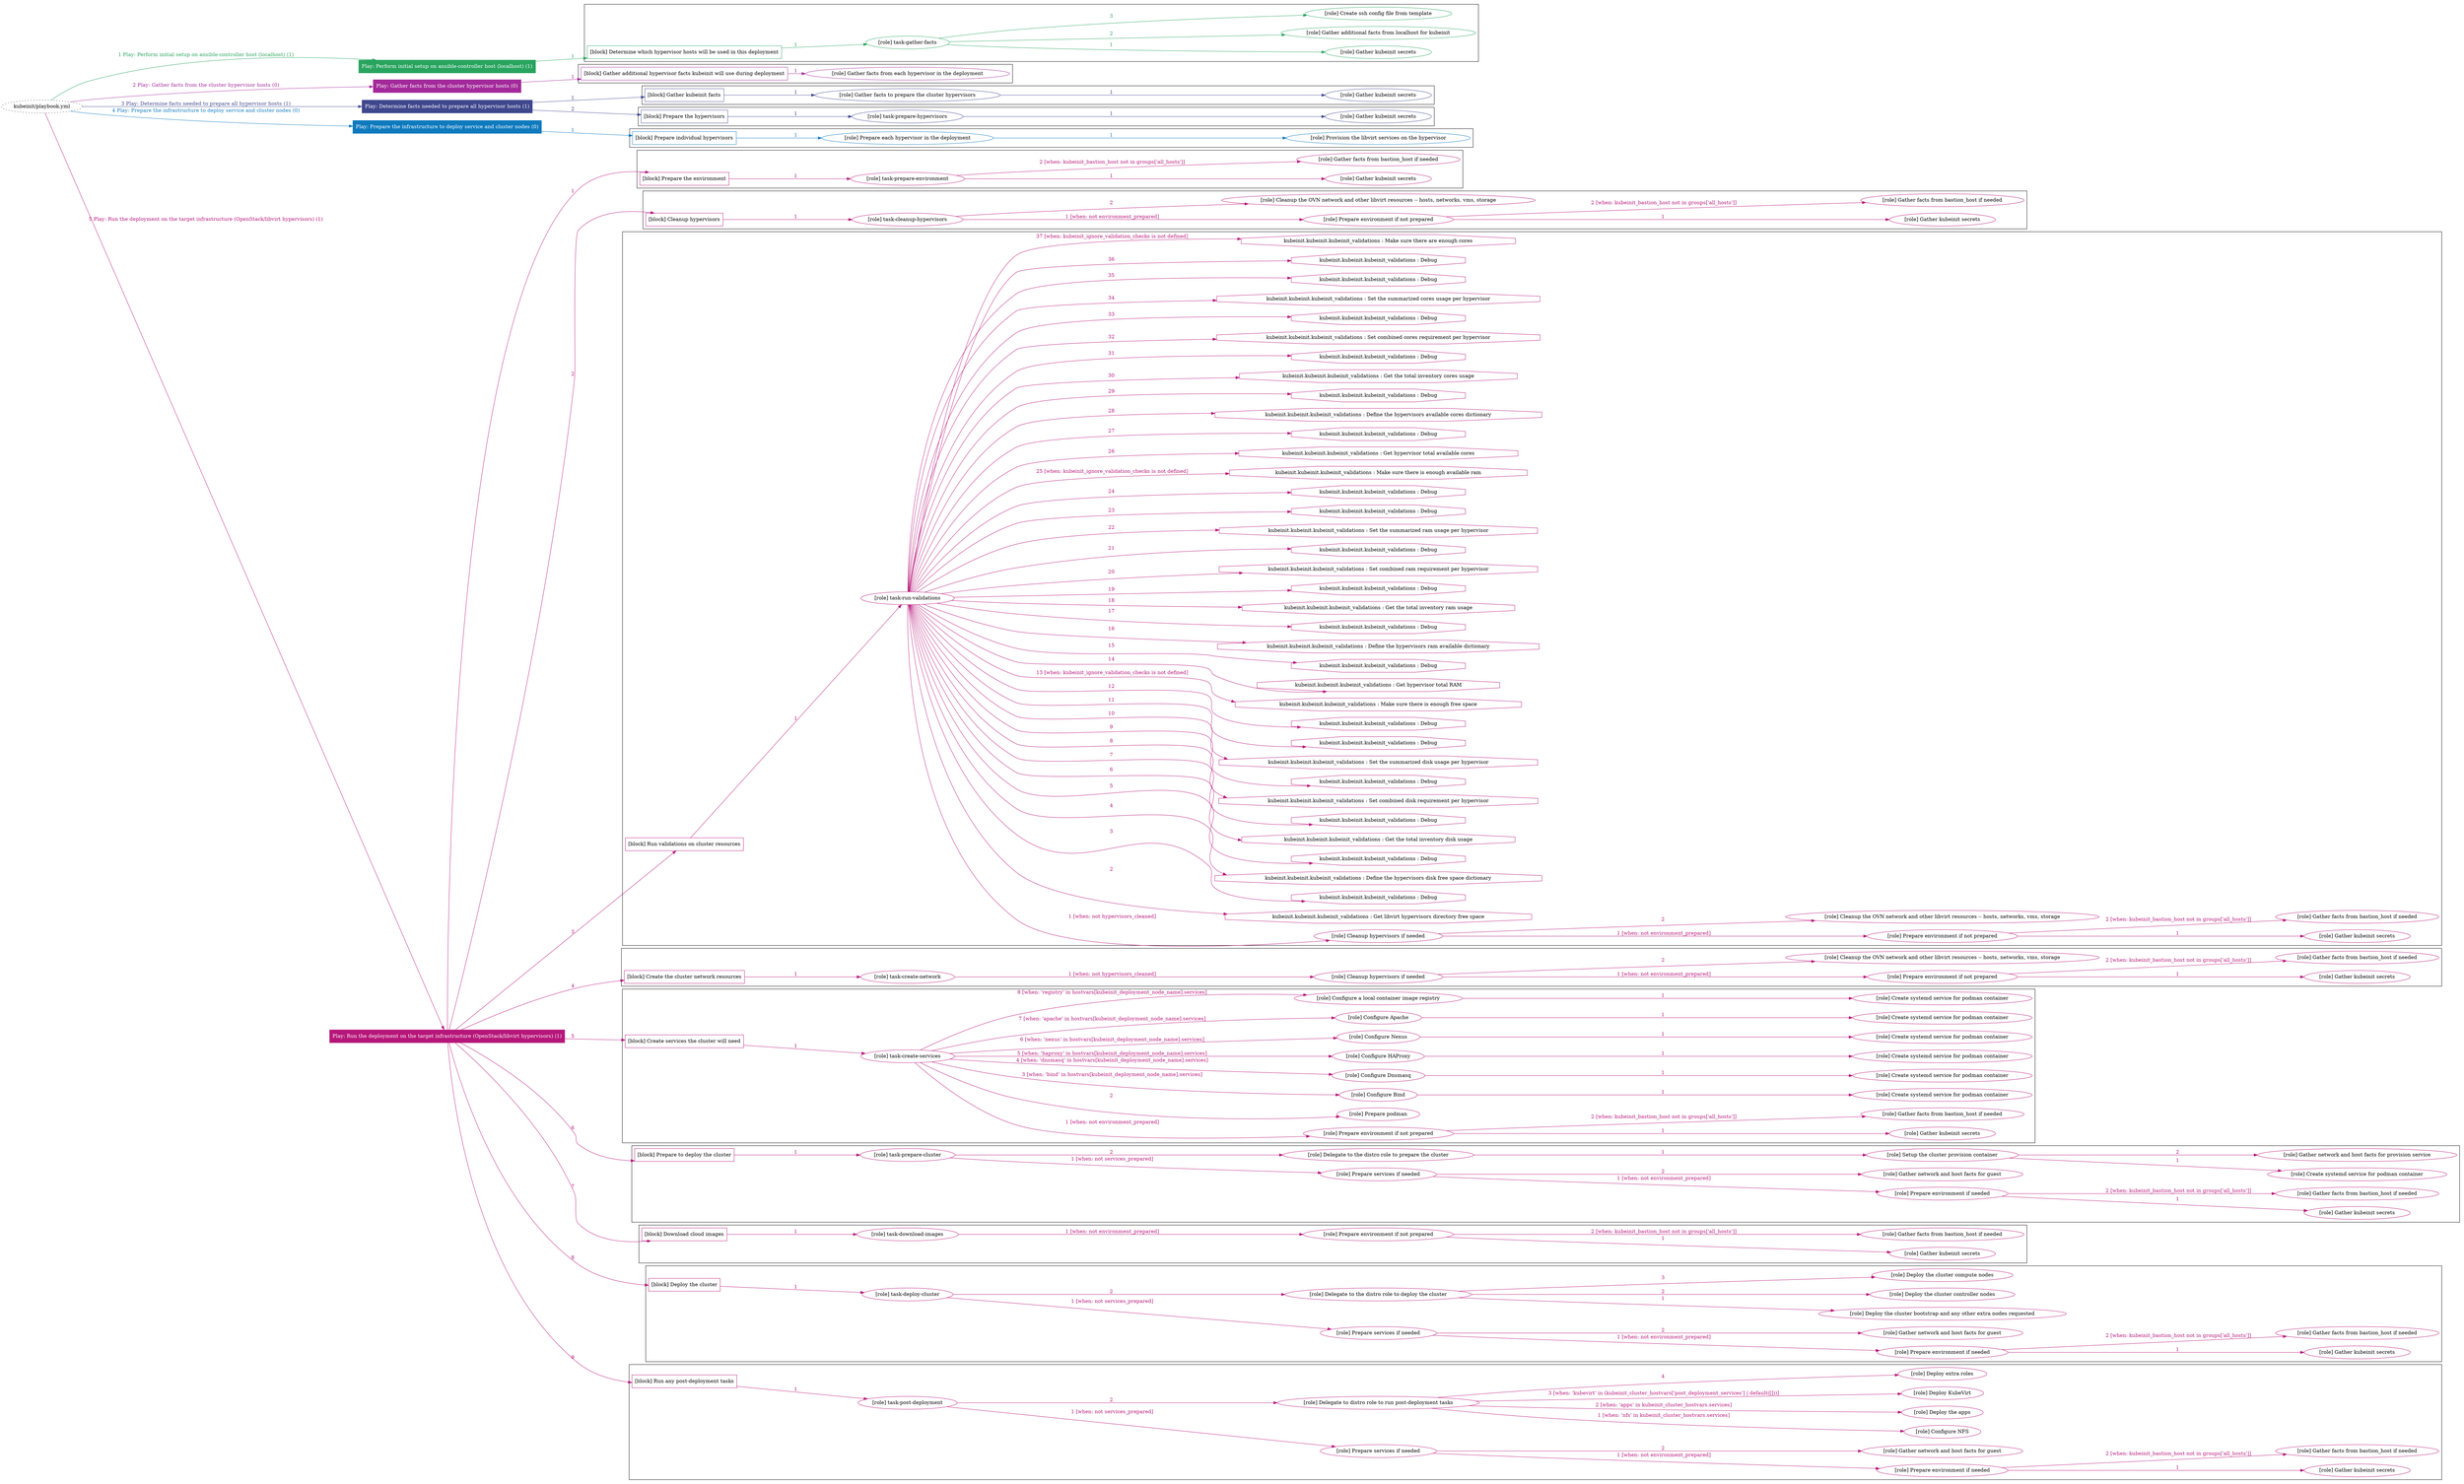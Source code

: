 digraph {
	graph [concentrate=true ordering=in rankdir=LR ratio=fill]
	edge [esep=5 sep=10]
	"kubeinit/playbook.yml" [URL="/home/runner/work/kubeinit/kubeinit/kubeinit/playbook.yml" id=playbook_e6bfa2d2 style=dotted]
	"kubeinit/playbook.yml" -> play_b04a9366 [label="1 Play: Perform initial setup on ansible-controller host (localhost) (1)" color="#28a45e" fontcolor="#28a45e" id=edge_play_b04a9366 labeltooltip="1 Play: Perform initial setup on ansible-controller host (localhost) (1)" tooltip="1 Play: Perform initial setup on ansible-controller host (localhost) (1)"]
	subgraph "Play: Perform initial setup on ansible-controller host (localhost) (1)" {
		play_b04a9366 [label="Play: Perform initial setup on ansible-controller host (localhost) (1)" URL="/home/runner/work/kubeinit/kubeinit/kubeinit/playbook.yml" color="#28a45e" fontcolor="#ffffff" id=play_b04a9366 shape=box style=filled tooltip=localhost]
		play_b04a9366 -> block_d335343f [label=1 color="#28a45e" fontcolor="#28a45e" id=edge_block_d335343f labeltooltip=1 tooltip=1]
		subgraph cluster_block_d335343f {
			block_d335343f [label="[block] Determine which hypervisor hosts will be used in this deployment" URL="/home/runner/work/kubeinit/kubeinit/kubeinit/playbook.yml" color="#28a45e" id=block_d335343f labeltooltip="Determine which hypervisor hosts will be used in this deployment" shape=box tooltip="Determine which hypervisor hosts will be used in this deployment"]
			block_d335343f -> role_f5692b38 [label="1 " color="#28a45e" fontcolor="#28a45e" id=edge_role_f5692b38 labeltooltip="1 " tooltip="1 "]
			subgraph "task-gather-facts" {
				role_f5692b38 [label="[role] task-gather-facts" URL="/home/runner/work/kubeinit/kubeinit/kubeinit/playbook.yml" color="#28a45e" id=role_f5692b38 tooltip="task-gather-facts"]
				role_f5692b38 -> role_094fe4bb [label="1 " color="#28a45e" fontcolor="#28a45e" id=edge_role_094fe4bb labeltooltip="1 " tooltip="1 "]
				subgraph "Gather kubeinit secrets" {
					role_094fe4bb [label="[role] Gather kubeinit secrets" URL="/home/runner/.ansible/collections/ansible_collections/kubeinit/kubeinit/roles/kubeinit_prepare/tasks/build_hypervisors_group.yml" color="#28a45e" id=role_094fe4bb tooltip="Gather kubeinit secrets"]
				}
				role_f5692b38 -> role_6749f6db [label="2 " color="#28a45e" fontcolor="#28a45e" id=edge_role_6749f6db labeltooltip="2 " tooltip="2 "]
				subgraph "Gather additional facts from localhost for kubeinit" {
					role_6749f6db [label="[role] Gather additional facts from localhost for kubeinit" URL="/home/runner/.ansible/collections/ansible_collections/kubeinit/kubeinit/roles/kubeinit_prepare/tasks/build_hypervisors_group.yml" color="#28a45e" id=role_6749f6db tooltip="Gather additional facts from localhost for kubeinit"]
				}
				role_f5692b38 -> role_076e6ad9 [label="3 " color="#28a45e" fontcolor="#28a45e" id=edge_role_076e6ad9 labeltooltip="3 " tooltip="3 "]
				subgraph "Create ssh config file from template" {
					role_076e6ad9 [label="[role] Create ssh config file from template" URL="/home/runner/.ansible/collections/ansible_collections/kubeinit/kubeinit/roles/kubeinit_prepare/tasks/build_hypervisors_group.yml" color="#28a45e" id=role_076e6ad9 tooltip="Create ssh config file from template"]
				}
			}
		}
	}
	"kubeinit/playbook.yml" -> play_c9b60f80 [label="2 Play: Gather facts from the cluster hypervisor hosts (0)" color="#a3299a" fontcolor="#a3299a" id=edge_play_c9b60f80 labeltooltip="2 Play: Gather facts from the cluster hypervisor hosts (0)" tooltip="2 Play: Gather facts from the cluster hypervisor hosts (0)"]
	subgraph "Play: Gather facts from the cluster hypervisor hosts (0)" {
		play_c9b60f80 [label="Play: Gather facts from the cluster hypervisor hosts (0)" URL="/home/runner/work/kubeinit/kubeinit/kubeinit/playbook.yml" color="#a3299a" fontcolor="#ffffff" id=play_c9b60f80 shape=box style=filled tooltip="Play: Gather facts from the cluster hypervisor hosts (0)"]
		play_c9b60f80 -> block_8abf3089 [label=1 color="#a3299a" fontcolor="#a3299a" id=edge_block_8abf3089 labeltooltip=1 tooltip=1]
		subgraph cluster_block_8abf3089 {
			block_8abf3089 [label="[block] Gather additional hypervisor facts kubeinit will use during deployment" URL="/home/runner/work/kubeinit/kubeinit/kubeinit/playbook.yml" color="#a3299a" id=block_8abf3089 labeltooltip="Gather additional hypervisor facts kubeinit will use during deployment" shape=box tooltip="Gather additional hypervisor facts kubeinit will use during deployment"]
			block_8abf3089 -> role_ce29d127 [label="1 " color="#a3299a" fontcolor="#a3299a" id=edge_role_ce29d127 labeltooltip="1 " tooltip="1 "]
			subgraph "Gather facts from each hypervisor in the deployment" {
				role_ce29d127 [label="[role] Gather facts from each hypervisor in the deployment" URL="/home/runner/work/kubeinit/kubeinit/kubeinit/playbook.yml" color="#a3299a" id=role_ce29d127 tooltip="Gather facts from each hypervisor in the deployment"]
			}
		}
	}
	"kubeinit/playbook.yml" -> play_695e1549 [label="3 Play: Determine facts needed to prepare all hypervisor hosts (1)" color="#3f478d" fontcolor="#3f478d" id=edge_play_695e1549 labeltooltip="3 Play: Determine facts needed to prepare all hypervisor hosts (1)" tooltip="3 Play: Determine facts needed to prepare all hypervisor hosts (1)"]
	subgraph "Play: Determine facts needed to prepare all hypervisor hosts (1)" {
		play_695e1549 [label="Play: Determine facts needed to prepare all hypervisor hosts (1)" URL="/home/runner/work/kubeinit/kubeinit/kubeinit/playbook.yml" color="#3f478d" fontcolor="#ffffff" id=play_695e1549 shape=box style=filled tooltip=localhost]
		play_695e1549 -> block_63edd973 [label=1 color="#3f478d" fontcolor="#3f478d" id=edge_block_63edd973 labeltooltip=1 tooltip=1]
		subgraph cluster_block_63edd973 {
			block_63edd973 [label="[block] Gather kubeinit facts" URL="/home/runner/work/kubeinit/kubeinit/kubeinit/playbook.yml" color="#3f478d" id=block_63edd973 labeltooltip="Gather kubeinit facts" shape=box tooltip="Gather kubeinit facts"]
			block_63edd973 -> role_16f7d232 [label="1 " color="#3f478d" fontcolor="#3f478d" id=edge_role_16f7d232 labeltooltip="1 " tooltip="1 "]
			subgraph "Gather facts to prepare the cluster hypervisors" {
				role_16f7d232 [label="[role] Gather facts to prepare the cluster hypervisors" URL="/home/runner/work/kubeinit/kubeinit/kubeinit/playbook.yml" color="#3f478d" id=role_16f7d232 tooltip="Gather facts to prepare the cluster hypervisors"]
				role_16f7d232 -> role_3a427b8f [label="1 " color="#3f478d" fontcolor="#3f478d" id=edge_role_3a427b8f labeltooltip="1 " tooltip="1 "]
				subgraph "Gather kubeinit secrets" {
					role_3a427b8f [label="[role] Gather kubeinit secrets" URL="/home/runner/.ansible/collections/ansible_collections/kubeinit/kubeinit/roles/kubeinit_prepare/tasks/gather_kubeinit_facts.yml" color="#3f478d" id=role_3a427b8f tooltip="Gather kubeinit secrets"]
				}
			}
		}
		play_695e1549 -> block_fd74707a [label=2 color="#3f478d" fontcolor="#3f478d" id=edge_block_fd74707a labeltooltip=2 tooltip=2]
		subgraph cluster_block_fd74707a {
			block_fd74707a [label="[block] Prepare the hypervisors" URL="/home/runner/work/kubeinit/kubeinit/kubeinit/playbook.yml" color="#3f478d" id=block_fd74707a labeltooltip="Prepare the hypervisors" shape=box tooltip="Prepare the hypervisors"]
			block_fd74707a -> role_22b2c96d [label="1 " color="#3f478d" fontcolor="#3f478d" id=edge_role_22b2c96d labeltooltip="1 " tooltip="1 "]
			subgraph "task-prepare-hypervisors" {
				role_22b2c96d [label="[role] task-prepare-hypervisors" URL="/home/runner/work/kubeinit/kubeinit/kubeinit/playbook.yml" color="#3f478d" id=role_22b2c96d tooltip="task-prepare-hypervisors"]
				role_22b2c96d -> role_4b2fc77b [label="1 " color="#3f478d" fontcolor="#3f478d" id=edge_role_4b2fc77b labeltooltip="1 " tooltip="1 "]
				subgraph "Gather kubeinit secrets" {
					role_4b2fc77b [label="[role] Gather kubeinit secrets" URL="/home/runner/.ansible/collections/ansible_collections/kubeinit/kubeinit/roles/kubeinit_prepare/tasks/gather_kubeinit_facts.yml" color="#3f478d" id=role_4b2fc77b tooltip="Gather kubeinit secrets"]
				}
			}
		}
	}
	"kubeinit/playbook.yml" -> play_49542cb2 [label="4 Play: Prepare the infrastructure to deploy service and cluster nodes (0)" color="#0e7abe" fontcolor="#0e7abe" id=edge_play_49542cb2 labeltooltip="4 Play: Prepare the infrastructure to deploy service and cluster nodes (0)" tooltip="4 Play: Prepare the infrastructure to deploy service and cluster nodes (0)"]
	subgraph "Play: Prepare the infrastructure to deploy service and cluster nodes (0)" {
		play_49542cb2 [label="Play: Prepare the infrastructure to deploy service and cluster nodes (0)" URL="/home/runner/work/kubeinit/kubeinit/kubeinit/playbook.yml" color="#0e7abe" fontcolor="#ffffff" id=play_49542cb2 shape=box style=filled tooltip="Play: Prepare the infrastructure to deploy service and cluster nodes (0)"]
		play_49542cb2 -> block_9b1c5018 [label=1 color="#0e7abe" fontcolor="#0e7abe" id=edge_block_9b1c5018 labeltooltip=1 tooltip=1]
		subgraph cluster_block_9b1c5018 {
			block_9b1c5018 [label="[block] Prepare individual hypervisors" URL="/home/runner/work/kubeinit/kubeinit/kubeinit/playbook.yml" color="#0e7abe" id=block_9b1c5018 labeltooltip="Prepare individual hypervisors" shape=box tooltip="Prepare individual hypervisors"]
			block_9b1c5018 -> role_f9c0b212 [label="1 " color="#0e7abe" fontcolor="#0e7abe" id=edge_role_f9c0b212 labeltooltip="1 " tooltip="1 "]
			subgraph "Prepare each hypervisor in the deployment" {
				role_f9c0b212 [label="[role] Prepare each hypervisor in the deployment" URL="/home/runner/work/kubeinit/kubeinit/kubeinit/playbook.yml" color="#0e7abe" id=role_f9c0b212 tooltip="Prepare each hypervisor in the deployment"]
				role_f9c0b212 -> role_4a016351 [label="1 " color="#0e7abe" fontcolor="#0e7abe" id=edge_role_4a016351 labeltooltip="1 " tooltip="1 "]
				subgraph "Provision the libvirt services on the hypervisor" {
					role_4a016351 [label="[role] Provision the libvirt services on the hypervisor" URL="/home/runner/.ansible/collections/ansible_collections/kubeinit/kubeinit/roles/kubeinit_prepare/tasks/prepare_hypervisor.yml" color="#0e7abe" id=role_4a016351 tooltip="Provision the libvirt services on the hypervisor"]
				}
			}
		}
	}
	"kubeinit/playbook.yml" -> play_d7a20b52 [label="5 Play: Run the deployment on the target infrastructure (OpenStack/libvirt hypervisors) (1)" color="#b61679" fontcolor="#b61679" id=edge_play_d7a20b52 labeltooltip="5 Play: Run the deployment on the target infrastructure (OpenStack/libvirt hypervisors) (1)" tooltip="5 Play: Run the deployment on the target infrastructure (OpenStack/libvirt hypervisors) (1)"]
	subgraph "Play: Run the deployment on the target infrastructure (OpenStack/libvirt hypervisors) (1)" {
		play_d7a20b52 [label="Play: Run the deployment on the target infrastructure (OpenStack/libvirt hypervisors) (1)" URL="/home/runner/work/kubeinit/kubeinit/kubeinit/playbook.yml" color="#b61679" fontcolor="#ffffff" id=play_d7a20b52 shape=box style=filled tooltip=localhost]
		play_d7a20b52 -> block_7764e6ad [label=1 color="#b61679" fontcolor="#b61679" id=edge_block_7764e6ad labeltooltip=1 tooltip=1]
		subgraph cluster_block_7764e6ad {
			block_7764e6ad [label="[block] Prepare the environment" URL="/home/runner/work/kubeinit/kubeinit/kubeinit/playbook.yml" color="#b61679" id=block_7764e6ad labeltooltip="Prepare the environment" shape=box tooltip="Prepare the environment"]
			block_7764e6ad -> role_11f5e1ef [label="1 " color="#b61679" fontcolor="#b61679" id=edge_role_11f5e1ef labeltooltip="1 " tooltip="1 "]
			subgraph "task-prepare-environment" {
				role_11f5e1ef [label="[role] task-prepare-environment" URL="/home/runner/work/kubeinit/kubeinit/kubeinit/playbook.yml" color="#b61679" id=role_11f5e1ef tooltip="task-prepare-environment"]
				role_11f5e1ef -> role_c39b11d0 [label="1 " color="#b61679" fontcolor="#b61679" id=edge_role_c39b11d0 labeltooltip="1 " tooltip="1 "]
				subgraph "Gather kubeinit secrets" {
					role_c39b11d0 [label="[role] Gather kubeinit secrets" URL="/home/runner/.ansible/collections/ansible_collections/kubeinit/kubeinit/roles/kubeinit_prepare/tasks/gather_kubeinit_facts.yml" color="#b61679" id=role_c39b11d0 tooltip="Gather kubeinit secrets"]
				}
				role_11f5e1ef -> role_1ea3dee7 [label="2 [when: kubeinit_bastion_host not in groups['all_hosts']]" color="#b61679" fontcolor="#b61679" id=edge_role_1ea3dee7 labeltooltip="2 [when: kubeinit_bastion_host not in groups['all_hosts']]" tooltip="2 [when: kubeinit_bastion_host not in groups['all_hosts']]"]
				subgraph "Gather facts from bastion_host if needed" {
					role_1ea3dee7 [label="[role] Gather facts from bastion_host if needed" URL="/home/runner/.ansible/collections/ansible_collections/kubeinit/kubeinit/roles/kubeinit_prepare/tasks/main.yml" color="#b61679" id=role_1ea3dee7 tooltip="Gather facts from bastion_host if needed"]
				}
			}
		}
		play_d7a20b52 -> block_71cde802 [label=2 color="#b61679" fontcolor="#b61679" id=edge_block_71cde802 labeltooltip=2 tooltip=2]
		subgraph cluster_block_71cde802 {
			block_71cde802 [label="[block] Cleanup hypervisors" URL="/home/runner/work/kubeinit/kubeinit/kubeinit/playbook.yml" color="#b61679" id=block_71cde802 labeltooltip="Cleanup hypervisors" shape=box tooltip="Cleanup hypervisors"]
			block_71cde802 -> role_22c87211 [label="1 " color="#b61679" fontcolor="#b61679" id=edge_role_22c87211 labeltooltip="1 " tooltip="1 "]
			subgraph "task-cleanup-hypervisors" {
				role_22c87211 [label="[role] task-cleanup-hypervisors" URL="/home/runner/work/kubeinit/kubeinit/kubeinit/playbook.yml" color="#b61679" id=role_22c87211 tooltip="task-cleanup-hypervisors"]
				role_22c87211 -> role_91f86f83 [label="1 [when: not environment_prepared]" color="#b61679" fontcolor="#b61679" id=edge_role_91f86f83 labeltooltip="1 [when: not environment_prepared]" tooltip="1 [when: not environment_prepared]"]
				subgraph "Prepare environment if not prepared" {
					role_91f86f83 [label="[role] Prepare environment if not prepared" URL="/home/runner/.ansible/collections/ansible_collections/kubeinit/kubeinit/roles/kubeinit_libvirt/tasks/cleanup_hypervisors.yml" color="#b61679" id=role_91f86f83 tooltip="Prepare environment if not prepared"]
					role_91f86f83 -> role_3ed212c9 [label="1 " color="#b61679" fontcolor="#b61679" id=edge_role_3ed212c9 labeltooltip="1 " tooltip="1 "]
					subgraph "Gather kubeinit secrets" {
						role_3ed212c9 [label="[role] Gather kubeinit secrets" URL="/home/runner/.ansible/collections/ansible_collections/kubeinit/kubeinit/roles/kubeinit_prepare/tasks/gather_kubeinit_facts.yml" color="#b61679" id=role_3ed212c9 tooltip="Gather kubeinit secrets"]
					}
					role_91f86f83 -> role_45d061ad [label="2 [when: kubeinit_bastion_host not in groups['all_hosts']]" color="#b61679" fontcolor="#b61679" id=edge_role_45d061ad labeltooltip="2 [when: kubeinit_bastion_host not in groups['all_hosts']]" tooltip="2 [when: kubeinit_bastion_host not in groups['all_hosts']]"]
					subgraph "Gather facts from bastion_host if needed" {
						role_45d061ad [label="[role] Gather facts from bastion_host if needed" URL="/home/runner/.ansible/collections/ansible_collections/kubeinit/kubeinit/roles/kubeinit_prepare/tasks/main.yml" color="#b61679" id=role_45d061ad tooltip="Gather facts from bastion_host if needed"]
					}
				}
				role_22c87211 -> role_b949ef75 [label="2 " color="#b61679" fontcolor="#b61679" id=edge_role_b949ef75 labeltooltip="2 " tooltip="2 "]
				subgraph "Cleanup the OVN network and other libvirt resources -- hosts, networks, vms, storage" {
					role_b949ef75 [label="[role] Cleanup the OVN network and other libvirt resources -- hosts, networks, vms, storage" URL="/home/runner/.ansible/collections/ansible_collections/kubeinit/kubeinit/roles/kubeinit_libvirt/tasks/cleanup_hypervisors.yml" color="#b61679" id=role_b949ef75 tooltip="Cleanup the OVN network and other libvirt resources -- hosts, networks, vms, storage"]
				}
			}
		}
		play_d7a20b52 -> block_410a92dc [label=3 color="#b61679" fontcolor="#b61679" id=edge_block_410a92dc labeltooltip=3 tooltip=3]
		subgraph cluster_block_410a92dc {
			block_410a92dc [label="[block] Run validations on cluster resources" URL="/home/runner/work/kubeinit/kubeinit/kubeinit/playbook.yml" color="#b61679" id=block_410a92dc labeltooltip="Run validations on cluster resources" shape=box tooltip="Run validations on cluster resources"]
			block_410a92dc -> role_cf5a5da4 [label="1 " color="#b61679" fontcolor="#b61679" id=edge_role_cf5a5da4 labeltooltip="1 " tooltip="1 "]
			subgraph "task-run-validations" {
				role_cf5a5da4 [label="[role] task-run-validations" URL="/home/runner/work/kubeinit/kubeinit/kubeinit/playbook.yml" color="#b61679" id=role_cf5a5da4 tooltip="task-run-validations"]
				role_cf5a5da4 -> role_b2236b1e [label="1 [when: not hypervisors_cleaned]" color="#b61679" fontcolor="#b61679" id=edge_role_b2236b1e labeltooltip="1 [when: not hypervisors_cleaned]" tooltip="1 [when: not hypervisors_cleaned]"]
				subgraph "Cleanup hypervisors if needed" {
					role_b2236b1e [label="[role] Cleanup hypervisors if needed" URL="/home/runner/.ansible/collections/ansible_collections/kubeinit/kubeinit/roles/kubeinit_validations/tasks/main.yml" color="#b61679" id=role_b2236b1e tooltip="Cleanup hypervisors if needed"]
					role_b2236b1e -> role_6307aad8 [label="1 [when: not environment_prepared]" color="#b61679" fontcolor="#b61679" id=edge_role_6307aad8 labeltooltip="1 [when: not environment_prepared]" tooltip="1 [when: not environment_prepared]"]
					subgraph "Prepare environment if not prepared" {
						role_6307aad8 [label="[role] Prepare environment if not prepared" URL="/home/runner/.ansible/collections/ansible_collections/kubeinit/kubeinit/roles/kubeinit_libvirt/tasks/cleanup_hypervisors.yml" color="#b61679" id=role_6307aad8 tooltip="Prepare environment if not prepared"]
						role_6307aad8 -> role_187c7ccc [label="1 " color="#b61679" fontcolor="#b61679" id=edge_role_187c7ccc labeltooltip="1 " tooltip="1 "]
						subgraph "Gather kubeinit secrets" {
							role_187c7ccc [label="[role] Gather kubeinit secrets" URL="/home/runner/.ansible/collections/ansible_collections/kubeinit/kubeinit/roles/kubeinit_prepare/tasks/gather_kubeinit_facts.yml" color="#b61679" id=role_187c7ccc tooltip="Gather kubeinit secrets"]
						}
						role_6307aad8 -> role_ad2d64ce [label="2 [when: kubeinit_bastion_host not in groups['all_hosts']]" color="#b61679" fontcolor="#b61679" id=edge_role_ad2d64ce labeltooltip="2 [when: kubeinit_bastion_host not in groups['all_hosts']]" tooltip="2 [when: kubeinit_bastion_host not in groups['all_hosts']]"]
						subgraph "Gather facts from bastion_host if needed" {
							role_ad2d64ce [label="[role] Gather facts from bastion_host if needed" URL="/home/runner/.ansible/collections/ansible_collections/kubeinit/kubeinit/roles/kubeinit_prepare/tasks/main.yml" color="#b61679" id=role_ad2d64ce tooltip="Gather facts from bastion_host if needed"]
						}
					}
					role_b2236b1e -> role_c15d4be9 [label="2 " color="#b61679" fontcolor="#b61679" id=edge_role_c15d4be9 labeltooltip="2 " tooltip="2 "]
					subgraph "Cleanup the OVN network and other libvirt resources -- hosts, networks, vms, storage" {
						role_c15d4be9 [label="[role] Cleanup the OVN network and other libvirt resources -- hosts, networks, vms, storage" URL="/home/runner/.ansible/collections/ansible_collections/kubeinit/kubeinit/roles/kubeinit_libvirt/tasks/cleanup_hypervisors.yml" color="#b61679" id=role_c15d4be9 tooltip="Cleanup the OVN network and other libvirt resources -- hosts, networks, vms, storage"]
					}
				}
				task_04ae4f77 [label="kubeinit.kubeinit.kubeinit_validations : Get libvirt hypervisors directory free space" URL="/home/runner/.ansible/collections/ansible_collections/kubeinit/kubeinit/roles/kubeinit_validations/tasks/10_libvirt_free_space.yml" color="#b61679" id=task_04ae4f77 shape=octagon tooltip="kubeinit.kubeinit.kubeinit_validations : Get libvirt hypervisors directory free space"]
				role_cf5a5da4 -> task_04ae4f77 [label="2 " color="#b61679" fontcolor="#b61679" id=edge_task_04ae4f77 labeltooltip="2 " tooltip="2 "]
				task_4c6c6425 [label="kubeinit.kubeinit.kubeinit_validations : Debug" URL="/home/runner/.ansible/collections/ansible_collections/kubeinit/kubeinit/roles/kubeinit_validations/tasks/10_libvirt_free_space.yml" color="#b61679" id=task_4c6c6425 shape=octagon tooltip="kubeinit.kubeinit.kubeinit_validations : Debug"]
				role_cf5a5da4 -> task_4c6c6425 [label="3 " color="#b61679" fontcolor="#b61679" id=edge_task_4c6c6425 labeltooltip="3 " tooltip="3 "]
				task_d00cb1d9 [label="kubeinit.kubeinit.kubeinit_validations : Define the hypervisors disk free space dictionary" URL="/home/runner/.ansible/collections/ansible_collections/kubeinit/kubeinit/roles/kubeinit_validations/tasks/10_libvirt_free_space.yml" color="#b61679" id=task_d00cb1d9 shape=octagon tooltip="kubeinit.kubeinit.kubeinit_validations : Define the hypervisors disk free space dictionary"]
				role_cf5a5da4 -> task_d00cb1d9 [label="4 " color="#b61679" fontcolor="#b61679" id=edge_task_d00cb1d9 labeltooltip="4 " tooltip="4 "]
				task_a33239f2 [label="kubeinit.kubeinit.kubeinit_validations : Debug" URL="/home/runner/.ansible/collections/ansible_collections/kubeinit/kubeinit/roles/kubeinit_validations/tasks/10_libvirt_free_space.yml" color="#b61679" id=task_a33239f2 shape=octagon tooltip="kubeinit.kubeinit.kubeinit_validations : Debug"]
				role_cf5a5da4 -> task_a33239f2 [label="5 " color="#b61679" fontcolor="#b61679" id=edge_task_a33239f2 labeltooltip="5 " tooltip="5 "]
				task_2438305c [label="kubeinit.kubeinit.kubeinit_validations : Get the total inventory disk usage" URL="/home/runner/.ansible/collections/ansible_collections/kubeinit/kubeinit/roles/kubeinit_validations/tasks/10_libvirt_free_space.yml" color="#b61679" id=task_2438305c shape=octagon tooltip="kubeinit.kubeinit.kubeinit_validations : Get the total inventory disk usage"]
				role_cf5a5da4 -> task_2438305c [label="6 " color="#b61679" fontcolor="#b61679" id=edge_task_2438305c labeltooltip="6 " tooltip="6 "]
				task_526b9b1f [label="kubeinit.kubeinit.kubeinit_validations : Debug" URL="/home/runner/.ansible/collections/ansible_collections/kubeinit/kubeinit/roles/kubeinit_validations/tasks/10_libvirt_free_space.yml" color="#b61679" id=task_526b9b1f shape=octagon tooltip="kubeinit.kubeinit.kubeinit_validations : Debug"]
				role_cf5a5da4 -> task_526b9b1f [label="7 " color="#b61679" fontcolor="#b61679" id=edge_task_526b9b1f labeltooltip="7 " tooltip="7 "]
				task_0712e93e [label="kubeinit.kubeinit.kubeinit_validations : Set combined disk requirement per hypervisor" URL="/home/runner/.ansible/collections/ansible_collections/kubeinit/kubeinit/roles/kubeinit_validations/tasks/10_libvirt_free_space.yml" color="#b61679" id=task_0712e93e shape=octagon tooltip="kubeinit.kubeinit.kubeinit_validations : Set combined disk requirement per hypervisor"]
				role_cf5a5da4 -> task_0712e93e [label="8 " color="#b61679" fontcolor="#b61679" id=edge_task_0712e93e labeltooltip="8 " tooltip="8 "]
				task_6ad672fb [label="kubeinit.kubeinit.kubeinit_validations : Debug" URL="/home/runner/.ansible/collections/ansible_collections/kubeinit/kubeinit/roles/kubeinit_validations/tasks/10_libvirt_free_space.yml" color="#b61679" id=task_6ad672fb shape=octagon tooltip="kubeinit.kubeinit.kubeinit_validations : Debug"]
				role_cf5a5da4 -> task_6ad672fb [label="9 " color="#b61679" fontcolor="#b61679" id=edge_task_6ad672fb labeltooltip="9 " tooltip="9 "]
				task_82fa4b3e [label="kubeinit.kubeinit.kubeinit_validations : Set the summarized disk usage per hypervisor" URL="/home/runner/.ansible/collections/ansible_collections/kubeinit/kubeinit/roles/kubeinit_validations/tasks/10_libvirt_free_space.yml" color="#b61679" id=task_82fa4b3e shape=octagon tooltip="kubeinit.kubeinit.kubeinit_validations : Set the summarized disk usage per hypervisor"]
				role_cf5a5da4 -> task_82fa4b3e [label="10 " color="#b61679" fontcolor="#b61679" id=edge_task_82fa4b3e labeltooltip="10 " tooltip="10 "]
				task_d19305dd [label="kubeinit.kubeinit.kubeinit_validations : Debug" URL="/home/runner/.ansible/collections/ansible_collections/kubeinit/kubeinit/roles/kubeinit_validations/tasks/10_libvirt_free_space.yml" color="#b61679" id=task_d19305dd shape=octagon tooltip="kubeinit.kubeinit.kubeinit_validations : Debug"]
				role_cf5a5da4 -> task_d19305dd [label="11 " color="#b61679" fontcolor="#b61679" id=edge_task_d19305dd labeltooltip="11 " tooltip="11 "]
				task_02bdc1c9 [label="kubeinit.kubeinit.kubeinit_validations : Debug" URL="/home/runner/.ansible/collections/ansible_collections/kubeinit/kubeinit/roles/kubeinit_validations/tasks/10_libvirt_free_space.yml" color="#b61679" id=task_02bdc1c9 shape=octagon tooltip="kubeinit.kubeinit.kubeinit_validations : Debug"]
				role_cf5a5da4 -> task_02bdc1c9 [label="12 " color="#b61679" fontcolor="#b61679" id=edge_task_02bdc1c9 labeltooltip="12 " tooltip="12 "]
				task_2045b6d0 [label="kubeinit.kubeinit.kubeinit_validations : Make sure there is enough free space" URL="/home/runner/.ansible/collections/ansible_collections/kubeinit/kubeinit/roles/kubeinit_validations/tasks/10_libvirt_free_space.yml" color="#b61679" id=task_2045b6d0 shape=octagon tooltip="kubeinit.kubeinit.kubeinit_validations : Make sure there is enough free space"]
				role_cf5a5da4 -> task_2045b6d0 [label="13 [when: kubeinit_ignore_validation_checks is not defined]" color="#b61679" fontcolor="#b61679" id=edge_task_2045b6d0 labeltooltip="13 [when: kubeinit_ignore_validation_checks is not defined]" tooltip="13 [when: kubeinit_ignore_validation_checks is not defined]"]
				task_06a3e96c [label="kubeinit.kubeinit.kubeinit_validations : Get hypervisor total RAM" URL="/home/runner/.ansible/collections/ansible_collections/kubeinit/kubeinit/roles/kubeinit_validations/tasks/20_libvirt_available_ram.yml" color="#b61679" id=task_06a3e96c shape=octagon tooltip="kubeinit.kubeinit.kubeinit_validations : Get hypervisor total RAM"]
				role_cf5a5da4 -> task_06a3e96c [label="14 " color="#b61679" fontcolor="#b61679" id=edge_task_06a3e96c labeltooltip="14 " tooltip="14 "]
				task_510528bd [label="kubeinit.kubeinit.kubeinit_validations : Debug" URL="/home/runner/.ansible/collections/ansible_collections/kubeinit/kubeinit/roles/kubeinit_validations/tasks/20_libvirt_available_ram.yml" color="#b61679" id=task_510528bd shape=octagon tooltip="kubeinit.kubeinit.kubeinit_validations : Debug"]
				role_cf5a5da4 -> task_510528bd [label="15 " color="#b61679" fontcolor="#b61679" id=edge_task_510528bd labeltooltip="15 " tooltip="15 "]
				task_a6593ae3 [label="kubeinit.kubeinit.kubeinit_validations : Define the hypervisors ram available dictionary" URL="/home/runner/.ansible/collections/ansible_collections/kubeinit/kubeinit/roles/kubeinit_validations/tasks/20_libvirt_available_ram.yml" color="#b61679" id=task_a6593ae3 shape=octagon tooltip="kubeinit.kubeinit.kubeinit_validations : Define the hypervisors ram available dictionary"]
				role_cf5a5da4 -> task_a6593ae3 [label="16 " color="#b61679" fontcolor="#b61679" id=edge_task_a6593ae3 labeltooltip="16 " tooltip="16 "]
				task_54ec629a [label="kubeinit.kubeinit.kubeinit_validations : Debug" URL="/home/runner/.ansible/collections/ansible_collections/kubeinit/kubeinit/roles/kubeinit_validations/tasks/20_libvirt_available_ram.yml" color="#b61679" id=task_54ec629a shape=octagon tooltip="kubeinit.kubeinit.kubeinit_validations : Debug"]
				role_cf5a5da4 -> task_54ec629a [label="17 " color="#b61679" fontcolor="#b61679" id=edge_task_54ec629a labeltooltip="17 " tooltip="17 "]
				task_e6f8f432 [label="kubeinit.kubeinit.kubeinit_validations : Get the total inventory ram usage" URL="/home/runner/.ansible/collections/ansible_collections/kubeinit/kubeinit/roles/kubeinit_validations/tasks/20_libvirt_available_ram.yml" color="#b61679" id=task_e6f8f432 shape=octagon tooltip="kubeinit.kubeinit.kubeinit_validations : Get the total inventory ram usage"]
				role_cf5a5da4 -> task_e6f8f432 [label="18 " color="#b61679" fontcolor="#b61679" id=edge_task_e6f8f432 labeltooltip="18 " tooltip="18 "]
				task_a98c476d [label="kubeinit.kubeinit.kubeinit_validations : Debug" URL="/home/runner/.ansible/collections/ansible_collections/kubeinit/kubeinit/roles/kubeinit_validations/tasks/20_libvirt_available_ram.yml" color="#b61679" id=task_a98c476d shape=octagon tooltip="kubeinit.kubeinit.kubeinit_validations : Debug"]
				role_cf5a5da4 -> task_a98c476d [label="19 " color="#b61679" fontcolor="#b61679" id=edge_task_a98c476d labeltooltip="19 " tooltip="19 "]
				task_160aba36 [label="kubeinit.kubeinit.kubeinit_validations : Set combined ram requirement per hypervisor" URL="/home/runner/.ansible/collections/ansible_collections/kubeinit/kubeinit/roles/kubeinit_validations/tasks/20_libvirt_available_ram.yml" color="#b61679" id=task_160aba36 shape=octagon tooltip="kubeinit.kubeinit.kubeinit_validations : Set combined ram requirement per hypervisor"]
				role_cf5a5da4 -> task_160aba36 [label="20 " color="#b61679" fontcolor="#b61679" id=edge_task_160aba36 labeltooltip="20 " tooltip="20 "]
				task_8a6d557e [label="kubeinit.kubeinit.kubeinit_validations : Debug" URL="/home/runner/.ansible/collections/ansible_collections/kubeinit/kubeinit/roles/kubeinit_validations/tasks/20_libvirt_available_ram.yml" color="#b61679" id=task_8a6d557e shape=octagon tooltip="kubeinit.kubeinit.kubeinit_validations : Debug"]
				role_cf5a5da4 -> task_8a6d557e [label="21 " color="#b61679" fontcolor="#b61679" id=edge_task_8a6d557e labeltooltip="21 " tooltip="21 "]
				task_8bbd196c [label="kubeinit.kubeinit.kubeinit_validations : Set the summarized ram usage per hypervisor" URL="/home/runner/.ansible/collections/ansible_collections/kubeinit/kubeinit/roles/kubeinit_validations/tasks/20_libvirt_available_ram.yml" color="#b61679" id=task_8bbd196c shape=octagon tooltip="kubeinit.kubeinit.kubeinit_validations : Set the summarized ram usage per hypervisor"]
				role_cf5a5da4 -> task_8bbd196c [label="22 " color="#b61679" fontcolor="#b61679" id=edge_task_8bbd196c labeltooltip="22 " tooltip="22 "]
				task_981a0e07 [label="kubeinit.kubeinit.kubeinit_validations : Debug" URL="/home/runner/.ansible/collections/ansible_collections/kubeinit/kubeinit/roles/kubeinit_validations/tasks/20_libvirt_available_ram.yml" color="#b61679" id=task_981a0e07 shape=octagon tooltip="kubeinit.kubeinit.kubeinit_validations : Debug"]
				role_cf5a5da4 -> task_981a0e07 [label="23 " color="#b61679" fontcolor="#b61679" id=edge_task_981a0e07 labeltooltip="23 " tooltip="23 "]
				task_917573d2 [label="kubeinit.kubeinit.kubeinit_validations : Debug" URL="/home/runner/.ansible/collections/ansible_collections/kubeinit/kubeinit/roles/kubeinit_validations/tasks/20_libvirt_available_ram.yml" color="#b61679" id=task_917573d2 shape=octagon tooltip="kubeinit.kubeinit.kubeinit_validations : Debug"]
				role_cf5a5da4 -> task_917573d2 [label="24 " color="#b61679" fontcolor="#b61679" id=edge_task_917573d2 labeltooltip="24 " tooltip="24 "]
				task_1f7040fd [label="kubeinit.kubeinit.kubeinit_validations : Make sure there is enough available ram" URL="/home/runner/.ansible/collections/ansible_collections/kubeinit/kubeinit/roles/kubeinit_validations/tasks/20_libvirt_available_ram.yml" color="#b61679" id=task_1f7040fd shape=octagon tooltip="kubeinit.kubeinit.kubeinit_validations : Make sure there is enough available ram"]
				role_cf5a5da4 -> task_1f7040fd [label="25 [when: kubeinit_ignore_validation_checks is not defined]" color="#b61679" fontcolor="#b61679" id=edge_task_1f7040fd labeltooltip="25 [when: kubeinit_ignore_validation_checks is not defined]" tooltip="25 [when: kubeinit_ignore_validation_checks is not defined]"]
				task_12ac1a9b [label="kubeinit.kubeinit.kubeinit_validations : Get hypervisor total available cores" URL="/home/runner/.ansible/collections/ansible_collections/kubeinit/kubeinit/roles/kubeinit_validations/tasks/30_libvirt_check_cpu_cores.yml" color="#b61679" id=task_12ac1a9b shape=octagon tooltip="kubeinit.kubeinit.kubeinit_validations : Get hypervisor total available cores"]
				role_cf5a5da4 -> task_12ac1a9b [label="26 " color="#b61679" fontcolor="#b61679" id=edge_task_12ac1a9b labeltooltip="26 " tooltip="26 "]
				task_630411a3 [label="kubeinit.kubeinit.kubeinit_validations : Debug" URL="/home/runner/.ansible/collections/ansible_collections/kubeinit/kubeinit/roles/kubeinit_validations/tasks/30_libvirt_check_cpu_cores.yml" color="#b61679" id=task_630411a3 shape=octagon tooltip="kubeinit.kubeinit.kubeinit_validations : Debug"]
				role_cf5a5da4 -> task_630411a3 [label="27 " color="#b61679" fontcolor="#b61679" id=edge_task_630411a3 labeltooltip="27 " tooltip="27 "]
				task_7014bb70 [label="kubeinit.kubeinit.kubeinit_validations : Define the hypervisors available cores dictionary" URL="/home/runner/.ansible/collections/ansible_collections/kubeinit/kubeinit/roles/kubeinit_validations/tasks/30_libvirt_check_cpu_cores.yml" color="#b61679" id=task_7014bb70 shape=octagon tooltip="kubeinit.kubeinit.kubeinit_validations : Define the hypervisors available cores dictionary"]
				role_cf5a5da4 -> task_7014bb70 [label="28 " color="#b61679" fontcolor="#b61679" id=edge_task_7014bb70 labeltooltip="28 " tooltip="28 "]
				task_b6936d0d [label="kubeinit.kubeinit.kubeinit_validations : Debug" URL="/home/runner/.ansible/collections/ansible_collections/kubeinit/kubeinit/roles/kubeinit_validations/tasks/30_libvirt_check_cpu_cores.yml" color="#b61679" id=task_b6936d0d shape=octagon tooltip="kubeinit.kubeinit.kubeinit_validations : Debug"]
				role_cf5a5da4 -> task_b6936d0d [label="29 " color="#b61679" fontcolor="#b61679" id=edge_task_b6936d0d labeltooltip="29 " tooltip="29 "]
				task_a9e3bb82 [label="kubeinit.kubeinit.kubeinit_validations : Get the total inventory cores usage" URL="/home/runner/.ansible/collections/ansible_collections/kubeinit/kubeinit/roles/kubeinit_validations/tasks/30_libvirt_check_cpu_cores.yml" color="#b61679" id=task_a9e3bb82 shape=octagon tooltip="kubeinit.kubeinit.kubeinit_validations : Get the total inventory cores usage"]
				role_cf5a5da4 -> task_a9e3bb82 [label="30 " color="#b61679" fontcolor="#b61679" id=edge_task_a9e3bb82 labeltooltip="30 " tooltip="30 "]
				task_36f0f13b [label="kubeinit.kubeinit.kubeinit_validations : Debug" URL="/home/runner/.ansible/collections/ansible_collections/kubeinit/kubeinit/roles/kubeinit_validations/tasks/30_libvirt_check_cpu_cores.yml" color="#b61679" id=task_36f0f13b shape=octagon tooltip="kubeinit.kubeinit.kubeinit_validations : Debug"]
				role_cf5a5da4 -> task_36f0f13b [label="31 " color="#b61679" fontcolor="#b61679" id=edge_task_36f0f13b labeltooltip="31 " tooltip="31 "]
				task_72af763a [label="kubeinit.kubeinit.kubeinit_validations : Set combined cores requirement per hypervisor" URL="/home/runner/.ansible/collections/ansible_collections/kubeinit/kubeinit/roles/kubeinit_validations/tasks/30_libvirt_check_cpu_cores.yml" color="#b61679" id=task_72af763a shape=octagon tooltip="kubeinit.kubeinit.kubeinit_validations : Set combined cores requirement per hypervisor"]
				role_cf5a5da4 -> task_72af763a [label="32 " color="#b61679" fontcolor="#b61679" id=edge_task_72af763a labeltooltip="32 " tooltip="32 "]
				task_5865ccac [label="kubeinit.kubeinit.kubeinit_validations : Debug" URL="/home/runner/.ansible/collections/ansible_collections/kubeinit/kubeinit/roles/kubeinit_validations/tasks/30_libvirt_check_cpu_cores.yml" color="#b61679" id=task_5865ccac shape=octagon tooltip="kubeinit.kubeinit.kubeinit_validations : Debug"]
				role_cf5a5da4 -> task_5865ccac [label="33 " color="#b61679" fontcolor="#b61679" id=edge_task_5865ccac labeltooltip="33 " tooltip="33 "]
				task_dadf9731 [label="kubeinit.kubeinit.kubeinit_validations : Set the summarized cores usage per hypervisor" URL="/home/runner/.ansible/collections/ansible_collections/kubeinit/kubeinit/roles/kubeinit_validations/tasks/30_libvirt_check_cpu_cores.yml" color="#b61679" id=task_dadf9731 shape=octagon tooltip="kubeinit.kubeinit.kubeinit_validations : Set the summarized cores usage per hypervisor"]
				role_cf5a5da4 -> task_dadf9731 [label="34 " color="#b61679" fontcolor="#b61679" id=edge_task_dadf9731 labeltooltip="34 " tooltip="34 "]
				task_82008bb5 [label="kubeinit.kubeinit.kubeinit_validations : Debug" URL="/home/runner/.ansible/collections/ansible_collections/kubeinit/kubeinit/roles/kubeinit_validations/tasks/30_libvirt_check_cpu_cores.yml" color="#b61679" id=task_82008bb5 shape=octagon tooltip="kubeinit.kubeinit.kubeinit_validations : Debug"]
				role_cf5a5da4 -> task_82008bb5 [label="35 " color="#b61679" fontcolor="#b61679" id=edge_task_82008bb5 labeltooltip="35 " tooltip="35 "]
				task_423c300a [label="kubeinit.kubeinit.kubeinit_validations : Debug" URL="/home/runner/.ansible/collections/ansible_collections/kubeinit/kubeinit/roles/kubeinit_validations/tasks/30_libvirt_check_cpu_cores.yml" color="#b61679" id=task_423c300a shape=octagon tooltip="kubeinit.kubeinit.kubeinit_validations : Debug"]
				role_cf5a5da4 -> task_423c300a [label="36 " color="#b61679" fontcolor="#b61679" id=edge_task_423c300a labeltooltip="36 " tooltip="36 "]
				task_58163e25 [label="kubeinit.kubeinit.kubeinit_validations : Make sure there are enough cores" URL="/home/runner/.ansible/collections/ansible_collections/kubeinit/kubeinit/roles/kubeinit_validations/tasks/30_libvirt_check_cpu_cores.yml" color="#b61679" id=task_58163e25 shape=octagon tooltip="kubeinit.kubeinit.kubeinit_validations : Make sure there are enough cores"]
				role_cf5a5da4 -> task_58163e25 [label="37 [when: kubeinit_ignore_validation_checks is not defined]" color="#b61679" fontcolor="#b61679" id=edge_task_58163e25 labeltooltip="37 [when: kubeinit_ignore_validation_checks is not defined]" tooltip="37 [when: kubeinit_ignore_validation_checks is not defined]"]
			}
		}
		play_d7a20b52 -> block_f57428d3 [label=4 color="#b61679" fontcolor="#b61679" id=edge_block_f57428d3 labeltooltip=4 tooltip=4]
		subgraph cluster_block_f57428d3 {
			block_f57428d3 [label="[block] Create the cluster network resources" URL="/home/runner/work/kubeinit/kubeinit/kubeinit/playbook.yml" color="#b61679" id=block_f57428d3 labeltooltip="Create the cluster network resources" shape=box tooltip="Create the cluster network resources"]
			block_f57428d3 -> role_3a3fa5c1 [label="1 " color="#b61679" fontcolor="#b61679" id=edge_role_3a3fa5c1 labeltooltip="1 " tooltip="1 "]
			subgraph "task-create-network" {
				role_3a3fa5c1 [label="[role] task-create-network" URL="/home/runner/work/kubeinit/kubeinit/kubeinit/playbook.yml" color="#b61679" id=role_3a3fa5c1 tooltip="task-create-network"]
				role_3a3fa5c1 -> role_bc08db6b [label="1 [when: not hypervisors_cleaned]" color="#b61679" fontcolor="#b61679" id=edge_role_bc08db6b labeltooltip="1 [when: not hypervisors_cleaned]" tooltip="1 [when: not hypervisors_cleaned]"]
				subgraph "Cleanup hypervisors if needed" {
					role_bc08db6b [label="[role] Cleanup hypervisors if needed" URL="/home/runner/.ansible/collections/ansible_collections/kubeinit/kubeinit/roles/kubeinit_libvirt/tasks/create_network.yml" color="#b61679" id=role_bc08db6b tooltip="Cleanup hypervisors if needed"]
					role_bc08db6b -> role_831d2b71 [label="1 [when: not environment_prepared]" color="#b61679" fontcolor="#b61679" id=edge_role_831d2b71 labeltooltip="1 [when: not environment_prepared]" tooltip="1 [when: not environment_prepared]"]
					subgraph "Prepare environment if not prepared" {
						role_831d2b71 [label="[role] Prepare environment if not prepared" URL="/home/runner/.ansible/collections/ansible_collections/kubeinit/kubeinit/roles/kubeinit_libvirt/tasks/cleanup_hypervisors.yml" color="#b61679" id=role_831d2b71 tooltip="Prepare environment if not prepared"]
						role_831d2b71 -> role_7b4e37ec [label="1 " color="#b61679" fontcolor="#b61679" id=edge_role_7b4e37ec labeltooltip="1 " tooltip="1 "]
						subgraph "Gather kubeinit secrets" {
							role_7b4e37ec [label="[role] Gather kubeinit secrets" URL="/home/runner/.ansible/collections/ansible_collections/kubeinit/kubeinit/roles/kubeinit_prepare/tasks/gather_kubeinit_facts.yml" color="#b61679" id=role_7b4e37ec tooltip="Gather kubeinit secrets"]
						}
						role_831d2b71 -> role_aa20be51 [label="2 [when: kubeinit_bastion_host not in groups['all_hosts']]" color="#b61679" fontcolor="#b61679" id=edge_role_aa20be51 labeltooltip="2 [when: kubeinit_bastion_host not in groups['all_hosts']]" tooltip="2 [when: kubeinit_bastion_host not in groups['all_hosts']]"]
						subgraph "Gather facts from bastion_host if needed" {
							role_aa20be51 [label="[role] Gather facts from bastion_host if needed" URL="/home/runner/.ansible/collections/ansible_collections/kubeinit/kubeinit/roles/kubeinit_prepare/tasks/main.yml" color="#b61679" id=role_aa20be51 tooltip="Gather facts from bastion_host if needed"]
						}
					}
					role_bc08db6b -> role_e5231a5f [label="2 " color="#b61679" fontcolor="#b61679" id=edge_role_e5231a5f labeltooltip="2 " tooltip="2 "]
					subgraph "Cleanup the OVN network and other libvirt resources -- hosts, networks, vms, storage" {
						role_e5231a5f [label="[role] Cleanup the OVN network and other libvirt resources -- hosts, networks, vms, storage" URL="/home/runner/.ansible/collections/ansible_collections/kubeinit/kubeinit/roles/kubeinit_libvirt/tasks/cleanup_hypervisors.yml" color="#b61679" id=role_e5231a5f tooltip="Cleanup the OVN network and other libvirt resources -- hosts, networks, vms, storage"]
					}
				}
			}
		}
		play_d7a20b52 -> block_514fde53 [label=5 color="#b61679" fontcolor="#b61679" id=edge_block_514fde53 labeltooltip=5 tooltip=5]
		subgraph cluster_block_514fde53 {
			block_514fde53 [label="[block] Create services the cluster will need" URL="/home/runner/work/kubeinit/kubeinit/kubeinit/playbook.yml" color="#b61679" id=block_514fde53 labeltooltip="Create services the cluster will need" shape=box tooltip="Create services the cluster will need"]
			block_514fde53 -> role_b4118f8a [label="1 " color="#b61679" fontcolor="#b61679" id=edge_role_b4118f8a labeltooltip="1 " tooltip="1 "]
			subgraph "task-create-services" {
				role_b4118f8a [label="[role] task-create-services" URL="/home/runner/work/kubeinit/kubeinit/kubeinit/playbook.yml" color="#b61679" id=role_b4118f8a tooltip="task-create-services"]
				role_b4118f8a -> role_3653f1f8 [label="1 [when: not environment_prepared]" color="#b61679" fontcolor="#b61679" id=edge_role_3653f1f8 labeltooltip="1 [when: not environment_prepared]" tooltip="1 [when: not environment_prepared]"]
				subgraph "Prepare environment if not prepared" {
					role_3653f1f8 [label="[role] Prepare environment if not prepared" URL="/home/runner/.ansible/collections/ansible_collections/kubeinit/kubeinit/roles/kubeinit_services/tasks/main.yml" color="#b61679" id=role_3653f1f8 tooltip="Prepare environment if not prepared"]
					role_3653f1f8 -> role_c3a3e312 [label="1 " color="#b61679" fontcolor="#b61679" id=edge_role_c3a3e312 labeltooltip="1 " tooltip="1 "]
					subgraph "Gather kubeinit secrets" {
						role_c3a3e312 [label="[role] Gather kubeinit secrets" URL="/home/runner/.ansible/collections/ansible_collections/kubeinit/kubeinit/roles/kubeinit_prepare/tasks/gather_kubeinit_facts.yml" color="#b61679" id=role_c3a3e312 tooltip="Gather kubeinit secrets"]
					}
					role_3653f1f8 -> role_2ea81452 [label="2 [when: kubeinit_bastion_host not in groups['all_hosts']]" color="#b61679" fontcolor="#b61679" id=edge_role_2ea81452 labeltooltip="2 [when: kubeinit_bastion_host not in groups['all_hosts']]" tooltip="2 [when: kubeinit_bastion_host not in groups['all_hosts']]"]
					subgraph "Gather facts from bastion_host if needed" {
						role_2ea81452 [label="[role] Gather facts from bastion_host if needed" URL="/home/runner/.ansible/collections/ansible_collections/kubeinit/kubeinit/roles/kubeinit_prepare/tasks/main.yml" color="#b61679" id=role_2ea81452 tooltip="Gather facts from bastion_host if needed"]
					}
				}
				role_b4118f8a -> role_8aa8365a [label="2 " color="#b61679" fontcolor="#b61679" id=edge_role_8aa8365a labeltooltip="2 " tooltip="2 "]
				subgraph "Prepare podman" {
					role_8aa8365a [label="[role] Prepare podman" URL="/home/runner/.ansible/collections/ansible_collections/kubeinit/kubeinit/roles/kubeinit_services/tasks/00_create_service_pod.yml" color="#b61679" id=role_8aa8365a tooltip="Prepare podman"]
				}
				role_b4118f8a -> role_6f8ae357 [label="3 [when: 'bind' in hostvars[kubeinit_deployment_node_name].services]" color="#b61679" fontcolor="#b61679" id=edge_role_6f8ae357 labeltooltip="3 [when: 'bind' in hostvars[kubeinit_deployment_node_name].services]" tooltip="3 [when: 'bind' in hostvars[kubeinit_deployment_node_name].services]"]
				subgraph "Configure Bind" {
					role_6f8ae357 [label="[role] Configure Bind" URL="/home/runner/.ansible/collections/ansible_collections/kubeinit/kubeinit/roles/kubeinit_services/tasks/start_services_containers.yml" color="#b61679" id=role_6f8ae357 tooltip="Configure Bind"]
					role_6f8ae357 -> role_8239af18 [label="1 " color="#b61679" fontcolor="#b61679" id=edge_role_8239af18 labeltooltip="1 " tooltip="1 "]
					subgraph "Create systemd service for podman container" {
						role_8239af18 [label="[role] Create systemd service for podman container" URL="/home/runner/.ansible/collections/ansible_collections/kubeinit/kubeinit/roles/kubeinit_bind/tasks/main.yml" color="#b61679" id=role_8239af18 tooltip="Create systemd service for podman container"]
					}
				}
				role_b4118f8a -> role_27820a94 [label="4 [when: 'dnsmasq' in hostvars[kubeinit_deployment_node_name].services]" color="#b61679" fontcolor="#b61679" id=edge_role_27820a94 labeltooltip="4 [when: 'dnsmasq' in hostvars[kubeinit_deployment_node_name].services]" tooltip="4 [when: 'dnsmasq' in hostvars[kubeinit_deployment_node_name].services]"]
				subgraph "Configure Dnsmasq" {
					role_27820a94 [label="[role] Configure Dnsmasq" URL="/home/runner/.ansible/collections/ansible_collections/kubeinit/kubeinit/roles/kubeinit_services/tasks/start_services_containers.yml" color="#b61679" id=role_27820a94 tooltip="Configure Dnsmasq"]
					role_27820a94 -> role_91cb159c [label="1 " color="#b61679" fontcolor="#b61679" id=edge_role_91cb159c labeltooltip="1 " tooltip="1 "]
					subgraph "Create systemd service for podman container" {
						role_91cb159c [label="[role] Create systemd service for podman container" URL="/home/runner/.ansible/collections/ansible_collections/kubeinit/kubeinit/roles/kubeinit_dnsmasq/tasks/main.yml" color="#b61679" id=role_91cb159c tooltip="Create systemd service for podman container"]
					}
				}
				role_b4118f8a -> role_bdc1ce87 [label="5 [when: 'haproxy' in hostvars[kubeinit_deployment_node_name].services]" color="#b61679" fontcolor="#b61679" id=edge_role_bdc1ce87 labeltooltip="5 [when: 'haproxy' in hostvars[kubeinit_deployment_node_name].services]" tooltip="5 [when: 'haproxy' in hostvars[kubeinit_deployment_node_name].services]"]
				subgraph "Configure HAProxy" {
					role_bdc1ce87 [label="[role] Configure HAProxy" URL="/home/runner/.ansible/collections/ansible_collections/kubeinit/kubeinit/roles/kubeinit_services/tasks/start_services_containers.yml" color="#b61679" id=role_bdc1ce87 tooltip="Configure HAProxy"]
					role_bdc1ce87 -> role_09da66d2 [label="1 " color="#b61679" fontcolor="#b61679" id=edge_role_09da66d2 labeltooltip="1 " tooltip="1 "]
					subgraph "Create systemd service for podman container" {
						role_09da66d2 [label="[role] Create systemd service for podman container" URL="/home/runner/.ansible/collections/ansible_collections/kubeinit/kubeinit/roles/kubeinit_haproxy/tasks/main.yml" color="#b61679" id=role_09da66d2 tooltip="Create systemd service for podman container"]
					}
				}
				role_b4118f8a -> role_75b8eaf1 [label="6 [when: 'nexus' in hostvars[kubeinit_deployment_node_name].services]" color="#b61679" fontcolor="#b61679" id=edge_role_75b8eaf1 labeltooltip="6 [when: 'nexus' in hostvars[kubeinit_deployment_node_name].services]" tooltip="6 [when: 'nexus' in hostvars[kubeinit_deployment_node_name].services]"]
				subgraph "Configure Nexus" {
					role_75b8eaf1 [label="[role] Configure Nexus" URL="/home/runner/.ansible/collections/ansible_collections/kubeinit/kubeinit/roles/kubeinit_services/tasks/start_services_containers.yml" color="#b61679" id=role_75b8eaf1 tooltip="Configure Nexus"]
					role_75b8eaf1 -> role_cc9aa726 [label="1 " color="#b61679" fontcolor="#b61679" id=edge_role_cc9aa726 labeltooltip="1 " tooltip="1 "]
					subgraph "Create systemd service for podman container" {
						role_cc9aa726 [label="[role] Create systemd service for podman container" URL="/home/runner/.ansible/collections/ansible_collections/kubeinit/kubeinit/roles/kubeinit_nexus/tasks/main.yml" color="#b61679" id=role_cc9aa726 tooltip="Create systemd service for podman container"]
					}
				}
				role_b4118f8a -> role_adf65e32 [label="7 [when: 'apache' in hostvars[kubeinit_deployment_node_name].services]" color="#b61679" fontcolor="#b61679" id=edge_role_adf65e32 labeltooltip="7 [when: 'apache' in hostvars[kubeinit_deployment_node_name].services]" tooltip="7 [when: 'apache' in hostvars[kubeinit_deployment_node_name].services]"]
				subgraph "Configure Apache" {
					role_adf65e32 [label="[role] Configure Apache" URL="/home/runner/.ansible/collections/ansible_collections/kubeinit/kubeinit/roles/kubeinit_services/tasks/start_services_containers.yml" color="#b61679" id=role_adf65e32 tooltip="Configure Apache"]
					role_adf65e32 -> role_5f0cc94f [label="1 " color="#b61679" fontcolor="#b61679" id=edge_role_5f0cc94f labeltooltip="1 " tooltip="1 "]
					subgraph "Create systemd service for podman container" {
						role_5f0cc94f [label="[role] Create systemd service for podman container" URL="/home/runner/.ansible/collections/ansible_collections/kubeinit/kubeinit/roles/kubeinit_apache/tasks/main.yml" color="#b61679" id=role_5f0cc94f tooltip="Create systemd service for podman container"]
					}
				}
				role_b4118f8a -> role_72c93f48 [label="8 [when: 'registry' in hostvars[kubeinit_deployment_node_name].services]" color="#b61679" fontcolor="#b61679" id=edge_role_72c93f48 labeltooltip="8 [when: 'registry' in hostvars[kubeinit_deployment_node_name].services]" tooltip="8 [when: 'registry' in hostvars[kubeinit_deployment_node_name].services]"]
				subgraph "Configure a local container image registry" {
					role_72c93f48 [label="[role] Configure a local container image registry" URL="/home/runner/.ansible/collections/ansible_collections/kubeinit/kubeinit/roles/kubeinit_services/tasks/start_services_containers.yml" color="#b61679" id=role_72c93f48 tooltip="Configure a local container image registry"]
					role_72c93f48 -> role_b2160aef [label="1 " color="#b61679" fontcolor="#b61679" id=edge_role_b2160aef labeltooltip="1 " tooltip="1 "]
					subgraph "Create systemd service for podman container" {
						role_b2160aef [label="[role] Create systemd service for podman container" URL="/home/runner/.ansible/collections/ansible_collections/kubeinit/kubeinit/roles/kubeinit_registry/tasks/main.yml" color="#b61679" id=role_b2160aef tooltip="Create systemd service for podman container"]
					}
				}
			}
		}
		play_d7a20b52 -> block_631cbdfb [label=6 color="#b61679" fontcolor="#b61679" id=edge_block_631cbdfb labeltooltip=6 tooltip=6]
		subgraph cluster_block_631cbdfb {
			block_631cbdfb [label="[block] Prepare to deploy the cluster" URL="/home/runner/work/kubeinit/kubeinit/kubeinit/playbook.yml" color="#b61679" id=block_631cbdfb labeltooltip="Prepare to deploy the cluster" shape=box tooltip="Prepare to deploy the cluster"]
			block_631cbdfb -> role_307920c7 [label="1 " color="#b61679" fontcolor="#b61679" id=edge_role_307920c7 labeltooltip="1 " tooltip="1 "]
			subgraph "task-prepare-cluster" {
				role_307920c7 [label="[role] task-prepare-cluster" URL="/home/runner/work/kubeinit/kubeinit/kubeinit/playbook.yml" color="#b61679" id=role_307920c7 tooltip="task-prepare-cluster"]
				role_307920c7 -> role_60903b3c [label="1 [when: not services_prepared]" color="#b61679" fontcolor="#b61679" id=edge_role_60903b3c labeltooltip="1 [when: not services_prepared]" tooltip="1 [when: not services_prepared]"]
				subgraph "Prepare services if needed" {
					role_60903b3c [label="[role] Prepare services if needed" URL="/home/runner/.ansible/collections/ansible_collections/kubeinit/kubeinit/roles/kubeinit_prepare/tasks/prepare_cluster.yml" color="#b61679" id=role_60903b3c tooltip="Prepare services if needed"]
					role_60903b3c -> role_e0009787 [label="1 [when: not environment_prepared]" color="#b61679" fontcolor="#b61679" id=edge_role_e0009787 labeltooltip="1 [when: not environment_prepared]" tooltip="1 [when: not environment_prepared]"]
					subgraph "Prepare environment if needed" {
						role_e0009787 [label="[role] Prepare environment if needed" URL="/home/runner/.ansible/collections/ansible_collections/kubeinit/kubeinit/roles/kubeinit_services/tasks/prepare_services.yml" color="#b61679" id=role_e0009787 tooltip="Prepare environment if needed"]
						role_e0009787 -> role_69ffdfc9 [label="1 " color="#b61679" fontcolor="#b61679" id=edge_role_69ffdfc9 labeltooltip="1 " tooltip="1 "]
						subgraph "Gather kubeinit secrets" {
							role_69ffdfc9 [label="[role] Gather kubeinit secrets" URL="/home/runner/.ansible/collections/ansible_collections/kubeinit/kubeinit/roles/kubeinit_prepare/tasks/gather_kubeinit_facts.yml" color="#b61679" id=role_69ffdfc9 tooltip="Gather kubeinit secrets"]
						}
						role_e0009787 -> role_3f6e5916 [label="2 [when: kubeinit_bastion_host not in groups['all_hosts']]" color="#b61679" fontcolor="#b61679" id=edge_role_3f6e5916 labeltooltip="2 [when: kubeinit_bastion_host not in groups['all_hosts']]" tooltip="2 [when: kubeinit_bastion_host not in groups['all_hosts']]"]
						subgraph "Gather facts from bastion_host if needed" {
							role_3f6e5916 [label="[role] Gather facts from bastion_host if needed" URL="/home/runner/.ansible/collections/ansible_collections/kubeinit/kubeinit/roles/kubeinit_prepare/tasks/main.yml" color="#b61679" id=role_3f6e5916 tooltip="Gather facts from bastion_host if needed"]
						}
					}
					role_60903b3c -> role_93897179 [label="2 " color="#b61679" fontcolor="#b61679" id=edge_role_93897179 labeltooltip="2 " tooltip="2 "]
					subgraph "Gather network and host facts for guest" {
						role_93897179 [label="[role] Gather network and host facts for guest" URL="/home/runner/.ansible/collections/ansible_collections/kubeinit/kubeinit/roles/kubeinit_services/tasks/prepare_services.yml" color="#b61679" id=role_93897179 tooltip="Gather network and host facts for guest"]
					}
				}
				role_307920c7 -> role_2b934d70 [label="2 " color="#b61679" fontcolor="#b61679" id=edge_role_2b934d70 labeltooltip="2 " tooltip="2 "]
				subgraph "Delegate to the distro role to prepare the cluster" {
					role_2b934d70 [label="[role] Delegate to the distro role to prepare the cluster" URL="/home/runner/.ansible/collections/ansible_collections/kubeinit/kubeinit/roles/kubeinit_prepare/tasks/prepare_cluster.yml" color="#b61679" id=role_2b934d70 tooltip="Delegate to the distro role to prepare the cluster"]
					role_2b934d70 -> role_1bebe1c3 [label="1 " color="#b61679" fontcolor="#b61679" id=edge_role_1bebe1c3 labeltooltip="1 " tooltip="1 "]
					subgraph "Setup the cluster provision container" {
						role_1bebe1c3 [label="[role] Setup the cluster provision container" URL="/home/runner/.ansible/collections/ansible_collections/kubeinit/kubeinit/roles/kubeinit_openshift/tasks/prepare_cluster.yml" color="#b61679" id=role_1bebe1c3 tooltip="Setup the cluster provision container"]
						role_1bebe1c3 -> role_94032fad [label="1 " color="#b61679" fontcolor="#b61679" id=edge_role_94032fad labeltooltip="1 " tooltip="1 "]
						subgraph "Create systemd service for podman container" {
							role_94032fad [label="[role] Create systemd service for podman container" URL="/home/runner/.ansible/collections/ansible_collections/kubeinit/kubeinit/roles/kubeinit_services/tasks/create_provision_container.yml" color="#b61679" id=role_94032fad tooltip="Create systemd service for podman container"]
						}
						role_1bebe1c3 -> role_a62bdf45 [label="2 " color="#b61679" fontcolor="#b61679" id=edge_role_a62bdf45 labeltooltip="2 " tooltip="2 "]
						subgraph "Gather network and host facts for provision service" {
							role_a62bdf45 [label="[role] Gather network and host facts for provision service" URL="/home/runner/.ansible/collections/ansible_collections/kubeinit/kubeinit/roles/kubeinit_services/tasks/create_provision_container.yml" color="#b61679" id=role_a62bdf45 tooltip="Gather network and host facts for provision service"]
						}
					}
				}
			}
		}
		play_d7a20b52 -> block_77e59a4f [label=7 color="#b61679" fontcolor="#b61679" id=edge_block_77e59a4f labeltooltip=7 tooltip=7]
		subgraph cluster_block_77e59a4f {
			block_77e59a4f [label="[block] Download cloud images" URL="/home/runner/work/kubeinit/kubeinit/kubeinit/playbook.yml" color="#b61679" id=block_77e59a4f labeltooltip="Download cloud images" shape=box tooltip="Download cloud images"]
			block_77e59a4f -> role_4671208b [label="1 " color="#b61679" fontcolor="#b61679" id=edge_role_4671208b labeltooltip="1 " tooltip="1 "]
			subgraph "task-download-images" {
				role_4671208b [label="[role] task-download-images" URL="/home/runner/work/kubeinit/kubeinit/kubeinit/playbook.yml" color="#b61679" id=role_4671208b tooltip="task-download-images"]
				role_4671208b -> role_6933db66 [label="1 [when: not environment_prepared]" color="#b61679" fontcolor="#b61679" id=edge_role_6933db66 labeltooltip="1 [when: not environment_prepared]" tooltip="1 [when: not environment_prepared]"]
				subgraph "Prepare environment if not prepared" {
					role_6933db66 [label="[role] Prepare environment if not prepared" URL="/home/runner/.ansible/collections/ansible_collections/kubeinit/kubeinit/roles/kubeinit_libvirt/tasks/download_cloud_images.yml" color="#b61679" id=role_6933db66 tooltip="Prepare environment if not prepared"]
					role_6933db66 -> role_aa279dad [label="1 " color="#b61679" fontcolor="#b61679" id=edge_role_aa279dad labeltooltip="1 " tooltip="1 "]
					subgraph "Gather kubeinit secrets" {
						role_aa279dad [label="[role] Gather kubeinit secrets" URL="/home/runner/.ansible/collections/ansible_collections/kubeinit/kubeinit/roles/kubeinit_prepare/tasks/gather_kubeinit_facts.yml" color="#b61679" id=role_aa279dad tooltip="Gather kubeinit secrets"]
					}
					role_6933db66 -> role_854a74da [label="2 [when: kubeinit_bastion_host not in groups['all_hosts']]" color="#b61679" fontcolor="#b61679" id=edge_role_854a74da labeltooltip="2 [when: kubeinit_bastion_host not in groups['all_hosts']]" tooltip="2 [when: kubeinit_bastion_host not in groups['all_hosts']]"]
					subgraph "Gather facts from bastion_host if needed" {
						role_854a74da [label="[role] Gather facts from bastion_host if needed" URL="/home/runner/.ansible/collections/ansible_collections/kubeinit/kubeinit/roles/kubeinit_prepare/tasks/main.yml" color="#b61679" id=role_854a74da tooltip="Gather facts from bastion_host if needed"]
					}
				}
			}
		}
		play_d7a20b52 -> block_c7e3e241 [label=8 color="#b61679" fontcolor="#b61679" id=edge_block_c7e3e241 labeltooltip=8 tooltip=8]
		subgraph cluster_block_c7e3e241 {
			block_c7e3e241 [label="[block] Deploy the cluster" URL="/home/runner/work/kubeinit/kubeinit/kubeinit/playbook.yml" color="#b61679" id=block_c7e3e241 labeltooltip="Deploy the cluster" shape=box tooltip="Deploy the cluster"]
			block_c7e3e241 -> role_edb746aa [label="1 " color="#b61679" fontcolor="#b61679" id=edge_role_edb746aa labeltooltip="1 " tooltip="1 "]
			subgraph "task-deploy-cluster" {
				role_edb746aa [label="[role] task-deploy-cluster" URL="/home/runner/work/kubeinit/kubeinit/kubeinit/playbook.yml" color="#b61679" id=role_edb746aa tooltip="task-deploy-cluster"]
				role_edb746aa -> role_c88243bb [label="1 [when: not services_prepared]" color="#b61679" fontcolor="#b61679" id=edge_role_c88243bb labeltooltip="1 [when: not services_prepared]" tooltip="1 [when: not services_prepared]"]
				subgraph "Prepare services if needed" {
					role_c88243bb [label="[role] Prepare services if needed" URL="/home/runner/.ansible/collections/ansible_collections/kubeinit/kubeinit/roles/kubeinit_prepare/tasks/deploy_cluster.yml" color="#b61679" id=role_c88243bb tooltip="Prepare services if needed"]
					role_c88243bb -> role_6098fb7e [label="1 [when: not environment_prepared]" color="#b61679" fontcolor="#b61679" id=edge_role_6098fb7e labeltooltip="1 [when: not environment_prepared]" tooltip="1 [when: not environment_prepared]"]
					subgraph "Prepare environment if needed" {
						role_6098fb7e [label="[role] Prepare environment if needed" URL="/home/runner/.ansible/collections/ansible_collections/kubeinit/kubeinit/roles/kubeinit_services/tasks/prepare_services.yml" color="#b61679" id=role_6098fb7e tooltip="Prepare environment if needed"]
						role_6098fb7e -> role_641241f3 [label="1 " color="#b61679" fontcolor="#b61679" id=edge_role_641241f3 labeltooltip="1 " tooltip="1 "]
						subgraph "Gather kubeinit secrets" {
							role_641241f3 [label="[role] Gather kubeinit secrets" URL="/home/runner/.ansible/collections/ansible_collections/kubeinit/kubeinit/roles/kubeinit_prepare/tasks/gather_kubeinit_facts.yml" color="#b61679" id=role_641241f3 tooltip="Gather kubeinit secrets"]
						}
						role_6098fb7e -> role_cacfccfb [label="2 [when: kubeinit_bastion_host not in groups['all_hosts']]" color="#b61679" fontcolor="#b61679" id=edge_role_cacfccfb labeltooltip="2 [when: kubeinit_bastion_host not in groups['all_hosts']]" tooltip="2 [when: kubeinit_bastion_host not in groups['all_hosts']]"]
						subgraph "Gather facts from bastion_host if needed" {
							role_cacfccfb [label="[role] Gather facts from bastion_host if needed" URL="/home/runner/.ansible/collections/ansible_collections/kubeinit/kubeinit/roles/kubeinit_prepare/tasks/main.yml" color="#b61679" id=role_cacfccfb tooltip="Gather facts from bastion_host if needed"]
						}
					}
					role_c88243bb -> role_c3cf425a [label="2 " color="#b61679" fontcolor="#b61679" id=edge_role_c3cf425a labeltooltip="2 " tooltip="2 "]
					subgraph "Gather network and host facts for guest" {
						role_c3cf425a [label="[role] Gather network and host facts for guest" URL="/home/runner/.ansible/collections/ansible_collections/kubeinit/kubeinit/roles/kubeinit_services/tasks/prepare_services.yml" color="#b61679" id=role_c3cf425a tooltip="Gather network and host facts for guest"]
					}
				}
				role_edb746aa -> role_8c6eaf71 [label="2 " color="#b61679" fontcolor="#b61679" id=edge_role_8c6eaf71 labeltooltip="2 " tooltip="2 "]
				subgraph "Delegate to the distro role to deploy the cluster" {
					role_8c6eaf71 [label="[role] Delegate to the distro role to deploy the cluster" URL="/home/runner/.ansible/collections/ansible_collections/kubeinit/kubeinit/roles/kubeinit_prepare/tasks/deploy_cluster.yml" color="#b61679" id=role_8c6eaf71 tooltip="Delegate to the distro role to deploy the cluster"]
					role_8c6eaf71 -> role_eade165e [label="1 " color="#b61679" fontcolor="#b61679" id=edge_role_eade165e labeltooltip="1 " tooltip="1 "]
					subgraph "Deploy the cluster bootstrap and any other extra nodes requested" {
						role_eade165e [label="[role] Deploy the cluster bootstrap and any other extra nodes requested" URL="/home/runner/.ansible/collections/ansible_collections/kubeinit/kubeinit/roles/kubeinit_openshift/tasks/main.yml" color="#b61679" id=role_eade165e tooltip="Deploy the cluster bootstrap and any other extra nodes requested"]
					}
					role_8c6eaf71 -> role_34c3b3dd [label="2 " color="#b61679" fontcolor="#b61679" id=edge_role_34c3b3dd labeltooltip="2 " tooltip="2 "]
					subgraph "Deploy the cluster controller nodes" {
						role_34c3b3dd [label="[role] Deploy the cluster controller nodes" URL="/home/runner/.ansible/collections/ansible_collections/kubeinit/kubeinit/roles/kubeinit_openshift/tasks/main.yml" color="#b61679" id=role_34c3b3dd tooltip="Deploy the cluster controller nodes"]
					}
					role_8c6eaf71 -> role_a12eb7ca [label="3 " color="#b61679" fontcolor="#b61679" id=edge_role_a12eb7ca labeltooltip="3 " tooltip="3 "]
					subgraph "Deploy the cluster compute nodes" {
						role_a12eb7ca [label="[role] Deploy the cluster compute nodes" URL="/home/runner/.ansible/collections/ansible_collections/kubeinit/kubeinit/roles/kubeinit_openshift/tasks/main.yml" color="#b61679" id=role_a12eb7ca tooltip="Deploy the cluster compute nodes"]
					}
				}
			}
		}
		play_d7a20b52 -> block_4b19e71a [label=9 color="#b61679" fontcolor="#b61679" id=edge_block_4b19e71a labeltooltip=9 tooltip=9]
		subgraph cluster_block_4b19e71a {
			block_4b19e71a [label="[block] Run any post-deployment tasks" URL="/home/runner/work/kubeinit/kubeinit/kubeinit/playbook.yml" color="#b61679" id=block_4b19e71a labeltooltip="Run any post-deployment tasks" shape=box tooltip="Run any post-deployment tasks"]
			block_4b19e71a -> role_3cf8c5c7 [label="1 " color="#b61679" fontcolor="#b61679" id=edge_role_3cf8c5c7 labeltooltip="1 " tooltip="1 "]
			subgraph "task-post-deployment" {
				role_3cf8c5c7 [label="[role] task-post-deployment" URL="/home/runner/work/kubeinit/kubeinit/kubeinit/playbook.yml" color="#b61679" id=role_3cf8c5c7 tooltip="task-post-deployment"]
				role_3cf8c5c7 -> role_78d87e6b [label="1 [when: not services_prepared]" color="#b61679" fontcolor="#b61679" id=edge_role_78d87e6b labeltooltip="1 [when: not services_prepared]" tooltip="1 [when: not services_prepared]"]
				subgraph "Prepare services if needed" {
					role_78d87e6b [label="[role] Prepare services if needed" URL="/home/runner/.ansible/collections/ansible_collections/kubeinit/kubeinit/roles/kubeinit_prepare/tasks/post_deployment.yml" color="#b61679" id=role_78d87e6b tooltip="Prepare services if needed"]
					role_78d87e6b -> role_1c33449d [label="1 [when: not environment_prepared]" color="#b61679" fontcolor="#b61679" id=edge_role_1c33449d labeltooltip="1 [when: not environment_prepared]" tooltip="1 [when: not environment_prepared]"]
					subgraph "Prepare environment if needed" {
						role_1c33449d [label="[role] Prepare environment if needed" URL="/home/runner/.ansible/collections/ansible_collections/kubeinit/kubeinit/roles/kubeinit_services/tasks/prepare_services.yml" color="#b61679" id=role_1c33449d tooltip="Prepare environment if needed"]
						role_1c33449d -> role_c6d639c0 [label="1 " color="#b61679" fontcolor="#b61679" id=edge_role_c6d639c0 labeltooltip="1 " tooltip="1 "]
						subgraph "Gather kubeinit secrets" {
							role_c6d639c0 [label="[role] Gather kubeinit secrets" URL="/home/runner/.ansible/collections/ansible_collections/kubeinit/kubeinit/roles/kubeinit_prepare/tasks/gather_kubeinit_facts.yml" color="#b61679" id=role_c6d639c0 tooltip="Gather kubeinit secrets"]
						}
						role_1c33449d -> role_cc257cda [label="2 [when: kubeinit_bastion_host not in groups['all_hosts']]" color="#b61679" fontcolor="#b61679" id=edge_role_cc257cda labeltooltip="2 [when: kubeinit_bastion_host not in groups['all_hosts']]" tooltip="2 [when: kubeinit_bastion_host not in groups['all_hosts']]"]
						subgraph "Gather facts from bastion_host if needed" {
							role_cc257cda [label="[role] Gather facts from bastion_host if needed" URL="/home/runner/.ansible/collections/ansible_collections/kubeinit/kubeinit/roles/kubeinit_prepare/tasks/main.yml" color="#b61679" id=role_cc257cda tooltip="Gather facts from bastion_host if needed"]
						}
					}
					role_78d87e6b -> role_2a21a558 [label="2 " color="#b61679" fontcolor="#b61679" id=edge_role_2a21a558 labeltooltip="2 " tooltip="2 "]
					subgraph "Gather network and host facts for guest" {
						role_2a21a558 [label="[role] Gather network and host facts for guest" URL="/home/runner/.ansible/collections/ansible_collections/kubeinit/kubeinit/roles/kubeinit_services/tasks/prepare_services.yml" color="#b61679" id=role_2a21a558 tooltip="Gather network and host facts for guest"]
					}
				}
				role_3cf8c5c7 -> role_7a96bc6f [label="2 " color="#b61679" fontcolor="#b61679" id=edge_role_7a96bc6f labeltooltip="2 " tooltip="2 "]
				subgraph "Delegate to distro role to run post-deployment tasks" {
					role_7a96bc6f [label="[role] Delegate to distro role to run post-deployment tasks" URL="/home/runner/.ansible/collections/ansible_collections/kubeinit/kubeinit/roles/kubeinit_prepare/tasks/post_deployment.yml" color="#b61679" id=role_7a96bc6f tooltip="Delegate to distro role to run post-deployment tasks"]
					role_7a96bc6f -> role_3c7510f1 [label="1 [when: 'nfs' in kubeinit_cluster_hostvars.services]" color="#b61679" fontcolor="#b61679" id=edge_role_3c7510f1 labeltooltip="1 [when: 'nfs' in kubeinit_cluster_hostvars.services]" tooltip="1 [when: 'nfs' in kubeinit_cluster_hostvars.services]"]
					subgraph "Configure NFS" {
						role_3c7510f1 [label="[role] Configure NFS" URL="/home/runner/.ansible/collections/ansible_collections/kubeinit/kubeinit/roles/kubeinit_openshift/tasks/post_deployment_tasks.yml" color="#b61679" id=role_3c7510f1 tooltip="Configure NFS"]
					}
					role_7a96bc6f -> role_fd9afeed [label="2 [when: 'apps' in kubeinit_cluster_hostvars.services]" color="#b61679" fontcolor="#b61679" id=edge_role_fd9afeed labeltooltip="2 [when: 'apps' in kubeinit_cluster_hostvars.services]" tooltip="2 [when: 'apps' in kubeinit_cluster_hostvars.services]"]
					subgraph "Deploy the apps" {
						role_fd9afeed [label="[role] Deploy the apps" URL="/home/runner/.ansible/collections/ansible_collections/kubeinit/kubeinit/roles/kubeinit_openshift/tasks/post_deployment_tasks.yml" color="#b61679" id=role_fd9afeed tooltip="Deploy the apps"]
					}
					role_7a96bc6f -> role_b90c4fbc [label="3 [when: 'kubevirt' in (kubeinit_cluster_hostvars['post_deployment_services'] | default([]))]" color="#b61679" fontcolor="#b61679" id=edge_role_b90c4fbc labeltooltip="3 [when: 'kubevirt' in (kubeinit_cluster_hostvars['post_deployment_services'] | default([]))]" tooltip="3 [when: 'kubevirt' in (kubeinit_cluster_hostvars['post_deployment_services'] | default([]))]"]
					subgraph "Deploy KubeVirt" {
						role_b90c4fbc [label="[role] Deploy KubeVirt" URL="/home/runner/.ansible/collections/ansible_collections/kubeinit/kubeinit/roles/kubeinit_openshift/tasks/post_deployment_tasks.yml" color="#b61679" id=role_b90c4fbc tooltip="Deploy KubeVirt"]
					}
					role_7a96bc6f -> role_8d747f89 [label="4 " color="#b61679" fontcolor="#b61679" id=edge_role_8d747f89 labeltooltip="4 " tooltip="4 "]
					subgraph "Deploy extra roles" {
						role_8d747f89 [label="[role] Deploy extra roles" URL="/home/runner/.ansible/collections/ansible_collections/kubeinit/kubeinit/roles/kubeinit_openshift/tasks/post_deployment_tasks.yml" color="#b61679" id=role_8d747f89 tooltip="Deploy extra roles"]
					}
				}
			}
		}
	}
}
